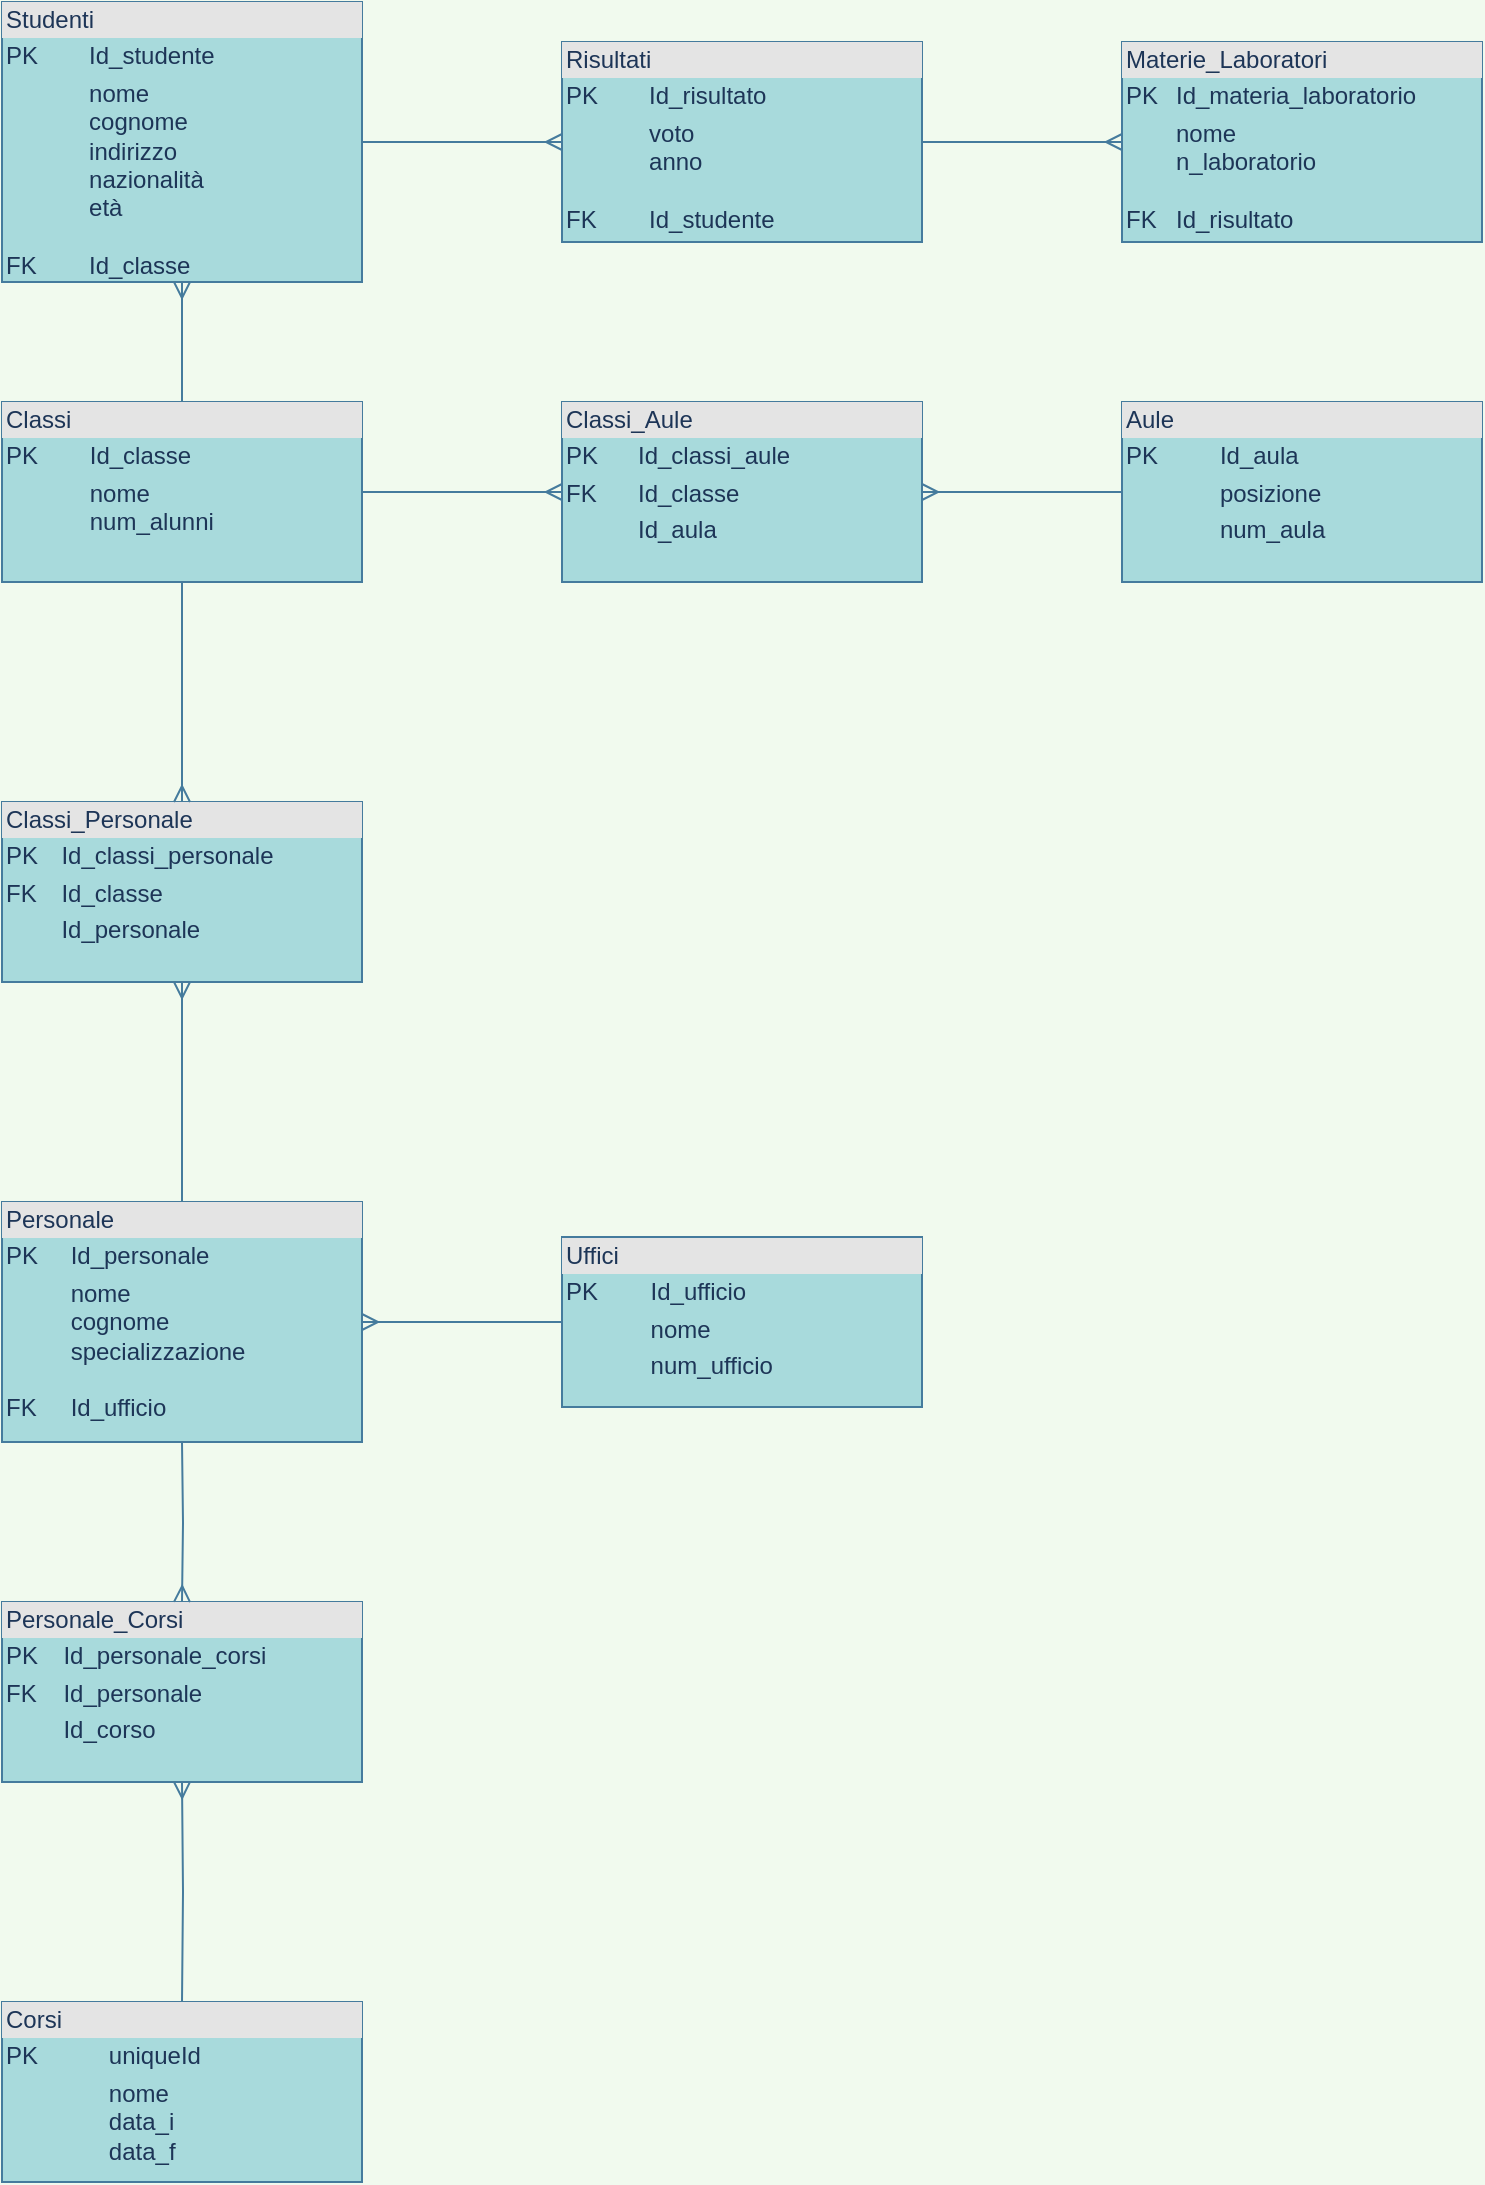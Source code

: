 <mxfile version="13.10.4" type="github">
  <diagram id="C5RBs43oDa-KdzZeNtuy" name="Page-1">
    <mxGraphModel dx="868" dy="482" grid="1" gridSize="10" guides="1" tooltips="1" connect="1" arrows="1" fold="1" page="1" pageScale="1" pageWidth="827" pageHeight="1169" background="#F1FAEE" math="0" shadow="0">
      <root>
        <mxCell id="WIyWlLk6GJQsqaUBKTNV-0" />
        <mxCell id="WIyWlLk6GJQsqaUBKTNV-1" parent="WIyWlLk6GJQsqaUBKTNV-0" />
        <mxCell id="rftunkl-Utevq9ocf5Fq-22" style="edgeStyle=orthogonalEdgeStyle;rounded=0;orthogonalLoop=1;jettySize=auto;html=1;exitX=0.5;exitY=0;exitDx=0;exitDy=0;entryX=0.5;entryY=1;entryDx=0;entryDy=0;endArrow=ERmany;endFill=0;strokeColor=#457B9D;fontColor=#1D3557;labelBackgroundColor=#F1FAEE;" edge="1" parent="WIyWlLk6GJQsqaUBKTNV-1" target="rftunkl-Utevq9ocf5Fq-1">
          <mxGeometry relative="1" as="geometry">
            <mxPoint x="100" y="1010" as="sourcePoint" />
          </mxGeometry>
        </mxCell>
        <mxCell id="rftunkl-Utevq9ocf5Fq-1" value="&lt;div style=&quot;box-sizing: border-box ; width: 100% ; background: #e4e4e4 ; padding: 2px&quot;&gt;Personale_Corsi&lt;/div&gt;&lt;table style=&quot;width: 100% ; font-size: 1em&quot; cellpadding=&quot;2&quot; cellspacing=&quot;0&quot;&gt;&lt;tbody&gt;&lt;tr&gt;&lt;td&gt;PK&lt;/td&gt;&lt;td&gt;Id_personale_corsi&lt;/td&gt;&lt;/tr&gt;&lt;tr&gt;&lt;td&gt;FK&lt;/td&gt;&lt;td&gt;Id_personale&lt;/td&gt;&lt;/tr&gt;&lt;tr&gt;&lt;td&gt;&lt;/td&gt;&lt;td&gt;Id_corso&lt;/td&gt;&lt;/tr&gt;&lt;/tbody&gt;&lt;/table&gt;" style="verticalAlign=top;align=left;overflow=fill;html=1;fillColor=#A8DADC;strokeColor=#457B9D;fontColor=#1D3557;" vertex="1" parent="WIyWlLk6GJQsqaUBKTNV-1">
          <mxGeometry x="10" y="810" width="180" height="90" as="geometry" />
        </mxCell>
        <mxCell id="rftunkl-Utevq9ocf5Fq-18" style="edgeStyle=orthogonalEdgeStyle;rounded=0;orthogonalLoop=1;jettySize=auto;html=1;exitX=0.5;exitY=0;exitDx=0;exitDy=0;entryX=0.5;entryY=1;entryDx=0;entryDy=0;endArrow=ERmany;endFill=0;strokeColor=#457B9D;fontColor=#1D3557;labelBackgroundColor=#F1FAEE;" edge="1" parent="WIyWlLk6GJQsqaUBKTNV-1" source="rftunkl-Utevq9ocf5Fq-2" target="rftunkl-Utevq9ocf5Fq-5">
          <mxGeometry relative="1" as="geometry" />
        </mxCell>
        <mxCell id="rftunkl-Utevq9ocf5Fq-21" style="edgeStyle=orthogonalEdgeStyle;rounded=0;orthogonalLoop=1;jettySize=auto;html=1;entryX=0.5;entryY=0;entryDx=0;entryDy=0;endArrow=ERmany;endFill=0;strokeColor=#457B9D;fontColor=#1D3557;labelBackgroundColor=#F1FAEE;" edge="1" parent="WIyWlLk6GJQsqaUBKTNV-1" target="rftunkl-Utevq9ocf5Fq-1">
          <mxGeometry relative="1" as="geometry">
            <mxPoint x="100" y="730" as="sourcePoint" />
          </mxGeometry>
        </mxCell>
        <mxCell id="rftunkl-Utevq9ocf5Fq-2" value="&lt;div style=&quot;box-sizing: border-box ; width: 100% ; background: #e4e4e4 ; padding: 2px&quot;&gt;Personale&lt;/div&gt;&lt;table style=&quot;width: 100% ; font-size: 1em&quot; cellpadding=&quot;2&quot; cellspacing=&quot;0&quot;&gt;&lt;tbody&gt;&lt;tr&gt;&lt;td&gt;PK&lt;/td&gt;&lt;td&gt;Id_personale&lt;/td&gt;&lt;/tr&gt;&lt;tr&gt;&lt;td&gt;&lt;br&gt;&lt;br&gt;&lt;br&gt;&lt;br&gt;FK&lt;/td&gt;&lt;td&gt;nome&lt;br&gt;cognome&lt;br&gt;specializzazione&lt;br&gt;&lt;br&gt;Id_ufficio&lt;/td&gt;&lt;/tr&gt;&lt;tr&gt;&lt;td&gt;&lt;/td&gt;&lt;td&gt;&lt;br&gt;&lt;/td&gt;&lt;/tr&gt;&lt;/tbody&gt;&lt;/table&gt;" style="verticalAlign=top;align=left;overflow=fill;html=1;fillColor=#A8DADC;strokeColor=#457B9D;fontColor=#1D3557;" vertex="1" parent="WIyWlLk6GJQsqaUBKTNV-1">
          <mxGeometry x="10" y="610" width="180" height="120" as="geometry" />
        </mxCell>
        <mxCell id="rftunkl-Utevq9ocf5Fq-20" style="edgeStyle=orthogonalEdgeStyle;rounded=0;orthogonalLoop=1;jettySize=auto;html=1;exitX=0;exitY=0.5;exitDx=0;exitDy=0;endArrow=ERmany;endFill=0;strokeColor=#457B9D;fontColor=#1D3557;labelBackgroundColor=#F1FAEE;" edge="1" parent="WIyWlLk6GJQsqaUBKTNV-1" source="rftunkl-Utevq9ocf5Fq-3" target="rftunkl-Utevq9ocf5Fq-7">
          <mxGeometry relative="1" as="geometry" />
        </mxCell>
        <mxCell id="rftunkl-Utevq9ocf5Fq-3" value="&lt;div style=&quot;box-sizing: border-box ; width: 100% ; background: #e4e4e4 ; padding: 2px&quot;&gt;Aule&lt;/div&gt;&lt;table style=&quot;width: 100% ; font-size: 1em&quot; cellpadding=&quot;2&quot; cellspacing=&quot;0&quot;&gt;&lt;tbody&gt;&lt;tr&gt;&lt;td&gt;PK&lt;/td&gt;&lt;td&gt;Id_aula&lt;/td&gt;&lt;/tr&gt;&lt;tr&gt;&lt;td&gt;&lt;br&gt;&lt;/td&gt;&lt;td&gt;posizione&lt;/td&gt;&lt;/tr&gt;&lt;tr&gt;&lt;td&gt;&lt;/td&gt;&lt;td&gt;num_aula&lt;/td&gt;&lt;/tr&gt;&lt;/tbody&gt;&lt;/table&gt;" style="verticalAlign=top;align=left;overflow=fill;html=1;fillColor=#A8DADC;strokeColor=#457B9D;fontColor=#1D3557;" vertex="1" parent="WIyWlLk6GJQsqaUBKTNV-1">
          <mxGeometry x="570" y="210" width="180" height="90" as="geometry" />
        </mxCell>
        <mxCell id="rftunkl-Utevq9ocf5Fq-5" value="&lt;div style=&quot;box-sizing: border-box ; width: 100% ; background: #e4e4e4 ; padding: 2px&quot;&gt;Classi_Personale&lt;/div&gt;&lt;table style=&quot;width: 100% ; font-size: 1em&quot; cellpadding=&quot;2&quot; cellspacing=&quot;0&quot;&gt;&lt;tbody&gt;&lt;tr&gt;&lt;td&gt;PK&lt;/td&gt;&lt;td&gt;Id_classi_personale&lt;/td&gt;&lt;/tr&gt;&lt;tr&gt;&lt;td&gt;FK&lt;/td&gt;&lt;td&gt;Id_classe&lt;/td&gt;&lt;/tr&gt;&lt;tr&gt;&lt;td&gt;&lt;/td&gt;&lt;td&gt;Id_personale&lt;/td&gt;&lt;/tr&gt;&lt;/tbody&gt;&lt;/table&gt;" style="verticalAlign=top;align=left;overflow=fill;html=1;fillColor=#A8DADC;strokeColor=#457B9D;fontColor=#1D3557;" vertex="1" parent="WIyWlLk6GJQsqaUBKTNV-1">
          <mxGeometry x="10" y="410" width="180" height="90" as="geometry" />
        </mxCell>
        <mxCell id="rftunkl-Utevq9ocf5Fq-7" value="&lt;div style=&quot;box-sizing: border-box ; width: 100% ; background: #e4e4e4 ; padding: 2px&quot;&gt;Classi_Aule&lt;/div&gt;&lt;table style=&quot;width: 100% ; font-size: 1em&quot; cellpadding=&quot;2&quot; cellspacing=&quot;0&quot;&gt;&lt;tbody&gt;&lt;tr&gt;&lt;td&gt;PK&lt;/td&gt;&lt;td&gt;Id_classi_aule&lt;/td&gt;&lt;/tr&gt;&lt;tr&gt;&lt;td&gt;FK&lt;/td&gt;&lt;td&gt;Id_classe&lt;/td&gt;&lt;/tr&gt;&lt;tr&gt;&lt;td&gt;&lt;/td&gt;&lt;td&gt;Id_aula&lt;/td&gt;&lt;/tr&gt;&lt;/tbody&gt;&lt;/table&gt;" style="verticalAlign=top;align=left;overflow=fill;html=1;fillColor=#A8DADC;strokeColor=#457B9D;fontColor=#1D3557;" vertex="1" parent="WIyWlLk6GJQsqaUBKTNV-1">
          <mxGeometry x="290" y="210" width="180" height="90" as="geometry" />
        </mxCell>
        <mxCell id="rftunkl-Utevq9ocf5Fq-12" style="edgeStyle=orthogonalEdgeStyle;rounded=0;orthogonalLoop=1;jettySize=auto;html=1;exitX=0.5;exitY=0;exitDx=0;exitDy=0;endArrow=ERmany;endFill=0;strokeColor=#457B9D;fontColor=#1D3557;labelBackgroundColor=#F1FAEE;" edge="1" parent="WIyWlLk6GJQsqaUBKTNV-1" source="rftunkl-Utevq9ocf5Fq-8">
          <mxGeometry relative="1" as="geometry">
            <mxPoint x="100" y="150" as="targetPoint" />
          </mxGeometry>
        </mxCell>
        <mxCell id="rftunkl-Utevq9ocf5Fq-17" style="edgeStyle=orthogonalEdgeStyle;rounded=0;orthogonalLoop=1;jettySize=auto;html=1;exitX=0.5;exitY=1;exitDx=0;exitDy=0;entryX=0.5;entryY=0;entryDx=0;entryDy=0;endArrow=ERmany;endFill=0;strokeColor=#457B9D;fontColor=#1D3557;labelBackgroundColor=#F1FAEE;" edge="1" parent="WIyWlLk6GJQsqaUBKTNV-1" source="rftunkl-Utevq9ocf5Fq-8" target="rftunkl-Utevq9ocf5Fq-5">
          <mxGeometry relative="1" as="geometry" />
        </mxCell>
        <mxCell id="rftunkl-Utevq9ocf5Fq-19" style="edgeStyle=orthogonalEdgeStyle;rounded=0;orthogonalLoop=1;jettySize=auto;html=1;exitX=1;exitY=0.5;exitDx=0;exitDy=0;entryX=0;entryY=0.5;entryDx=0;entryDy=0;endArrow=ERmany;endFill=0;strokeColor=#457B9D;fontColor=#1D3557;labelBackgroundColor=#F1FAEE;" edge="1" parent="WIyWlLk6GJQsqaUBKTNV-1" source="rftunkl-Utevq9ocf5Fq-8" target="rftunkl-Utevq9ocf5Fq-7">
          <mxGeometry relative="1" as="geometry" />
        </mxCell>
        <mxCell id="rftunkl-Utevq9ocf5Fq-8" value="&lt;div style=&quot;box-sizing: border-box ; width: 100% ; background: #e4e4e4 ; padding: 2px&quot;&gt;Classi&lt;/div&gt;&lt;table style=&quot;width: 100% ; font-size: 1em&quot; cellpadding=&quot;2&quot; cellspacing=&quot;0&quot;&gt;&lt;tbody&gt;&lt;tr&gt;&lt;td&gt;PK&lt;/td&gt;&lt;td&gt;Id_classe&lt;/td&gt;&lt;/tr&gt;&lt;tr&gt;&lt;td&gt;&lt;br&gt;&lt;br&gt;&lt;br&gt;&lt;/td&gt;&lt;td&gt;nome&lt;br&gt;num_alunni&lt;br&gt;&lt;br&gt;&lt;/td&gt;&lt;/tr&gt;&lt;tr&gt;&lt;td&gt;&lt;/td&gt;&lt;td&gt;&lt;br&gt;&lt;/td&gt;&lt;/tr&gt;&lt;/tbody&gt;&lt;/table&gt;" style="verticalAlign=top;align=left;overflow=fill;html=1;fillColor=#A8DADC;strokeColor=#457B9D;fontColor=#1D3557;" vertex="1" parent="WIyWlLk6GJQsqaUBKTNV-1">
          <mxGeometry x="10" y="210" width="180" height="90" as="geometry" />
        </mxCell>
        <mxCell id="rftunkl-Utevq9ocf5Fq-9" value="&lt;div style=&quot;box-sizing: border-box ; width: 100% ; background: #e4e4e4 ; padding: 2px&quot;&gt;Materie_Laboratori&lt;/div&gt;&lt;table style=&quot;width: 100% ; font-size: 1em&quot; cellpadding=&quot;2&quot; cellspacing=&quot;0&quot;&gt;&lt;tbody&gt;&lt;tr&gt;&lt;td&gt;PK&lt;/td&gt;&lt;td&gt;Id_materia_laboratorio&lt;/td&gt;&lt;/tr&gt;&lt;tr&gt;&lt;td&gt;&lt;br&gt;&lt;br&gt;&lt;br&gt;FK&lt;/td&gt;&lt;td&gt;nome&lt;br&gt;n_laboratorio&lt;br&gt;&lt;br&gt;Id_risultato&lt;/td&gt;&lt;/tr&gt;&lt;tr&gt;&lt;td&gt;&lt;/td&gt;&lt;td&gt;&lt;br&gt;&lt;/td&gt;&lt;/tr&gt;&lt;/tbody&gt;&lt;/table&gt;" style="verticalAlign=top;align=left;overflow=fill;html=1;fillColor=#A8DADC;strokeColor=#457B9D;fontColor=#1D3557;" vertex="1" parent="WIyWlLk6GJQsqaUBKTNV-1">
          <mxGeometry x="570" y="30" width="180" height="100" as="geometry" />
        </mxCell>
        <mxCell id="rftunkl-Utevq9ocf5Fq-15" style="edgeStyle=orthogonalEdgeStyle;rounded=0;orthogonalLoop=1;jettySize=auto;html=1;exitX=1;exitY=0.5;exitDx=0;exitDy=0;entryX=0;entryY=0.5;entryDx=0;entryDy=0;endArrow=ERmany;endFill=0;strokeColor=#457B9D;fontColor=#1D3557;labelBackgroundColor=#F1FAEE;" edge="1" parent="WIyWlLk6GJQsqaUBKTNV-1" source="rftunkl-Utevq9ocf5Fq-10" target="rftunkl-Utevq9ocf5Fq-9">
          <mxGeometry relative="1" as="geometry" />
        </mxCell>
        <mxCell id="rftunkl-Utevq9ocf5Fq-10" value="&lt;div style=&quot;box-sizing: border-box ; width: 100% ; background: #e4e4e4 ; padding: 2px&quot;&gt;Risultati&lt;/div&gt;&lt;table style=&quot;width: 100% ; font-size: 1em&quot; cellpadding=&quot;2&quot; cellspacing=&quot;0&quot;&gt;&lt;tbody&gt;&lt;tr&gt;&lt;td&gt;PK&lt;/td&gt;&lt;td&gt;Id_risultato&lt;/td&gt;&lt;/tr&gt;&lt;tr&gt;&lt;td&gt;&lt;br&gt;&lt;br&gt;&lt;br&gt;FK&lt;/td&gt;&lt;td&gt;voto&lt;br&gt;anno&lt;br&gt;&lt;br&gt;Id_studente&lt;/td&gt;&lt;/tr&gt;&lt;tr&gt;&lt;td&gt;&lt;/td&gt;&lt;td&gt;&lt;br&gt;&lt;/td&gt;&lt;/tr&gt;&lt;/tbody&gt;&lt;/table&gt;" style="verticalAlign=top;align=left;overflow=fill;html=1;fillColor=#A8DADC;strokeColor=#457B9D;fontColor=#1D3557;" vertex="1" parent="WIyWlLk6GJQsqaUBKTNV-1">
          <mxGeometry x="290" y="30" width="180" height="100" as="geometry" />
        </mxCell>
        <mxCell id="rftunkl-Utevq9ocf5Fq-14" style="edgeStyle=orthogonalEdgeStyle;rounded=0;orthogonalLoop=1;jettySize=auto;html=1;exitX=1;exitY=0.5;exitDx=0;exitDy=0;entryX=0;entryY=0.5;entryDx=0;entryDy=0;endArrow=ERmany;endFill=0;strokeColor=#457B9D;fontColor=#1D3557;labelBackgroundColor=#F1FAEE;" edge="1" parent="WIyWlLk6GJQsqaUBKTNV-1" source="rftunkl-Utevq9ocf5Fq-11" target="rftunkl-Utevq9ocf5Fq-10">
          <mxGeometry relative="1" as="geometry" />
        </mxCell>
        <mxCell id="rftunkl-Utevq9ocf5Fq-11" value="&lt;div style=&quot;box-sizing: border-box ; width: 100% ; background: #e4e4e4 ; padding: 2px&quot;&gt;Studenti&lt;/div&gt;&lt;table style=&quot;width: 100% ; font-size: 1em&quot; cellpadding=&quot;2&quot; cellspacing=&quot;0&quot;&gt;&lt;tbody&gt;&lt;tr&gt;&lt;td&gt;PK&lt;/td&gt;&lt;td&gt;Id_studente&lt;/td&gt;&lt;/tr&gt;&lt;tr&gt;&lt;td&gt;&lt;br&gt;&lt;br&gt;&lt;br&gt;&lt;br&gt;&lt;br&gt;&lt;br&gt;FK&lt;/td&gt;&lt;td&gt;nome&lt;br&gt;cognome&lt;br&gt;indirizzo&lt;br&gt;nazionalità&lt;br&gt;età&lt;br&gt;&lt;br&gt;Id_classe&lt;/td&gt;&lt;/tr&gt;&lt;tr&gt;&lt;td&gt;&lt;/td&gt;&lt;td&gt;&lt;br&gt;&lt;/td&gt;&lt;/tr&gt;&lt;/tbody&gt;&lt;/table&gt;" style="verticalAlign=top;align=left;overflow=fill;html=1;fillColor=#A8DADC;strokeColor=#457B9D;fontColor=#1D3557;" vertex="1" parent="WIyWlLk6GJQsqaUBKTNV-1">
          <mxGeometry x="10" y="10" width="180" height="140" as="geometry" />
        </mxCell>
        <mxCell id="rftunkl-Utevq9ocf5Fq-23" style="edgeStyle=orthogonalEdgeStyle;rounded=0;orthogonalLoop=1;jettySize=auto;html=1;exitX=0;exitY=0.5;exitDx=0;exitDy=0;entryX=1;entryY=0.5;entryDx=0;entryDy=0;endArrow=ERmany;endFill=0;strokeColor=#457B9D;fontColor=#1D3557;labelBackgroundColor=#F1FAEE;" edge="1" parent="WIyWlLk6GJQsqaUBKTNV-1" source="rftunkl-Utevq9ocf5Fq-16" target="rftunkl-Utevq9ocf5Fq-2">
          <mxGeometry relative="1" as="geometry" />
        </mxCell>
        <mxCell id="rftunkl-Utevq9ocf5Fq-16" value="&lt;div style=&quot;box-sizing: border-box ; width: 100% ; background: #e4e4e4 ; padding: 2px&quot;&gt;Uffici&lt;/div&gt;&lt;table style=&quot;width: 100% ; font-size: 1em&quot; cellpadding=&quot;2&quot; cellspacing=&quot;0&quot;&gt;&lt;tbody&gt;&lt;tr&gt;&lt;td&gt;PK&lt;/td&gt;&lt;td&gt;Id_ufficio&lt;/td&gt;&lt;/tr&gt;&lt;tr&gt;&lt;td&gt;&lt;br&gt;&lt;/td&gt;&lt;td&gt;nome&lt;/td&gt;&lt;/tr&gt;&lt;tr&gt;&lt;td&gt;&lt;/td&gt;&lt;td&gt;num_ufficio&lt;/td&gt;&lt;/tr&gt;&lt;/tbody&gt;&lt;/table&gt;" style="verticalAlign=top;align=left;overflow=fill;html=1;fillColor=#A8DADC;strokeColor=#457B9D;fontColor=#1D3557;" vertex="1" parent="WIyWlLk6GJQsqaUBKTNV-1">
          <mxGeometry x="290" y="627.5" width="180" height="85" as="geometry" />
        </mxCell>
        <mxCell id="rftunkl-Utevq9ocf5Fq-24" value="&lt;div style=&quot;box-sizing: border-box ; width: 100% ; background: #e4e4e4 ; padding: 2px&quot;&gt;Corsi&lt;/div&gt;&lt;table style=&quot;width: 100% ; font-size: 1em&quot; cellpadding=&quot;2&quot; cellspacing=&quot;0&quot;&gt;&lt;tbody&gt;&lt;tr&gt;&lt;td&gt;PK&lt;/td&gt;&lt;td&gt;uniqueId&lt;/td&gt;&lt;/tr&gt;&lt;tr&gt;&lt;td&gt;&lt;br&gt;&lt;br&gt;&lt;br&gt;&lt;br&gt;&lt;/td&gt;&lt;td&gt;nome&lt;br&gt;data_i&lt;br&gt;data_f&lt;br&gt;&lt;br&gt;&lt;/td&gt;&lt;/tr&gt;&lt;tr&gt;&lt;td&gt;&lt;/td&gt;&lt;td&gt;&lt;br&gt;&lt;/td&gt;&lt;/tr&gt;&lt;/tbody&gt;&lt;/table&gt;" style="verticalAlign=top;align=left;overflow=fill;html=1;fillColor=#A8DADC;strokeColor=#457B9D;fontColor=#1D3557;" vertex="1" parent="WIyWlLk6GJQsqaUBKTNV-1">
          <mxGeometry x="10" y="1010" width="180" height="90" as="geometry" />
        </mxCell>
      </root>
    </mxGraphModel>
  </diagram>
</mxfile>
